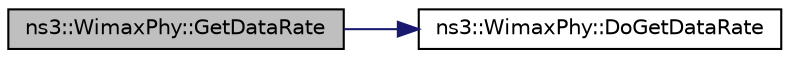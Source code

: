 digraph "ns3::WimaxPhy::GetDataRate"
{
  edge [fontname="Helvetica",fontsize="10",labelfontname="Helvetica",labelfontsize="10"];
  node [fontname="Helvetica",fontsize="10",shape=record];
  rankdir="LR";
  Node1 [label="ns3::WimaxPhy::GetDataRate",height=0.2,width=0.4,color="black", fillcolor="grey75", style="filled", fontcolor="black"];
  Node1 -> Node2 [color="midnightblue",fontsize="10",style="solid"];
  Node2 [label="ns3::WimaxPhy::DoGetDataRate",height=0.2,width=0.4,color="black", fillcolor="white", style="filled",URL="$dc/dc8/classns3_1_1WimaxPhy.html#ac3364fc82dab53b6161f2955cbfc0900"];
}
